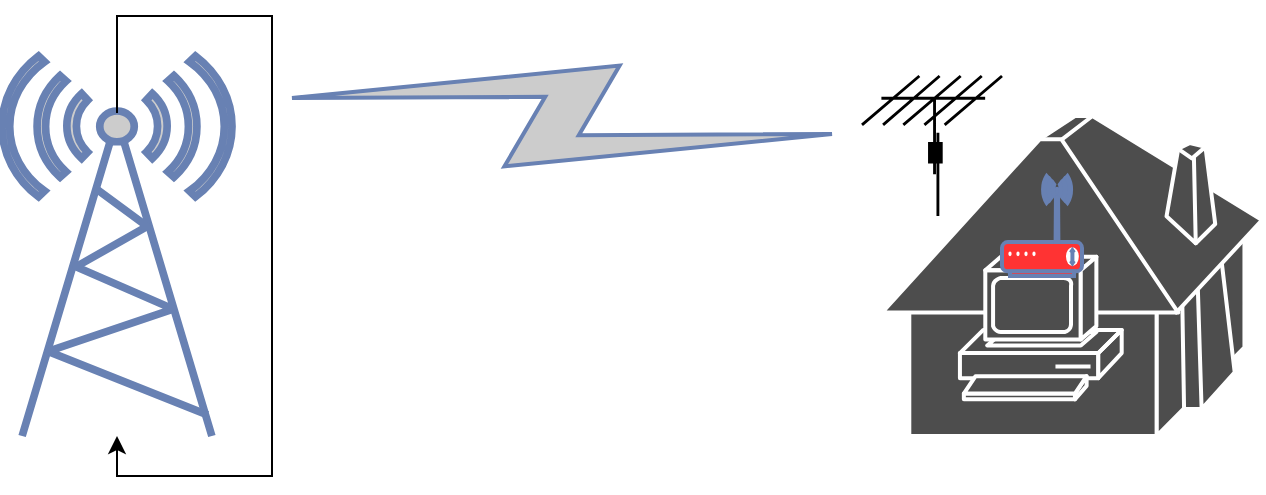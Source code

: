 <mxfile version="15.8.4" type="github">
  <diagram id="cdbsizKuEJP5LDyHANG4" name="Page-1">
    <mxGraphModel dx="930" dy="613" grid="1" gridSize="10" guides="1" tooltips="1" connect="1" arrows="1" fold="1" page="1" pageScale="1" pageWidth="1100" pageHeight="850" math="0" shadow="0">
      <root>
        <mxCell id="0" />
        <mxCell id="1" parent="0" />
        <mxCell id="aiJKPBjMmjev-Cm8D2N--1" value="" style="fontColor=#0066CC;verticalAlign=top;verticalLabelPosition=bottom;labelPosition=center;align=center;html=1;outlineConnect=0;fillColor=#CCCCCC;strokeColor=#6881B3;gradientColor=none;gradientDirection=north;strokeWidth=2;shape=mxgraph.networks.radio_tower;" vertex="1" parent="1">
          <mxGeometry x="40" y="150" width="115" height="190" as="geometry" />
        </mxCell>
        <mxCell id="aiJKPBjMmjev-Cm8D2N--2" value="" style="html=1;outlineConnect=0;fillColor=#CCCCCC;strokeColor=#6881B3;gradientColor=none;gradientDirection=north;strokeWidth=2;shape=mxgraph.networks.comm_link_edge;html=1;rounded=0;" edge="1" parent="1">
          <mxGeometry width="100" height="100" relative="1" as="geometry">
            <mxPoint x="470" y="190" as="sourcePoint" />
            <mxPoint x="170" y="170" as="targetPoint" />
            <Array as="points">
              <mxPoint x="360" y="160" />
            </Array>
          </mxGeometry>
        </mxCell>
        <mxCell id="aiJKPBjMmjev-Cm8D2N--4" style="edgeStyle=orthogonalEdgeStyle;rounded=0;orthogonalLoop=1;jettySize=auto;html=1;exitX=0.5;exitY=0.15;exitDx=0;exitDy=0;exitPerimeter=0;" edge="1" parent="1" source="aiJKPBjMmjev-Cm8D2N--1" target="aiJKPBjMmjev-Cm8D2N--1">
          <mxGeometry relative="1" as="geometry" />
        </mxCell>
        <mxCell id="aiJKPBjMmjev-Cm8D2N--5" value="" style="shape=mxgraph.cisco.buildings.telecommuter_house_pc;sketch=0;html=1;pointerEvents=1;dashed=0;fillColor=#4D4D4D;strokeColor=#ffffff;strokeWidth=2;verticalLabelPosition=bottom;verticalAlign=top;align=center;outlineConnect=0;" vertex="1" parent="1">
          <mxGeometry x="480" y="180" width="190" height="160" as="geometry" />
        </mxCell>
        <mxCell id="aiJKPBjMmjev-Cm8D2N--7" value="" style="shape=mxgraph.cisco.wireless.antenna;sketch=0;html=1;pointerEvents=1;dashed=0;fillColor=#036897;strokeColor=#ffffff;strokeWidth=2;verticalLabelPosition=bottom;verticalAlign=top;align=center;outlineConnect=0;" vertex="1" parent="1">
          <mxGeometry x="470" y="160" width="70" height="70" as="geometry" />
        </mxCell>
        <mxCell id="aiJKPBjMmjev-Cm8D2N--8" value="" style="fontColor=#0066CC;verticalAlign=top;verticalLabelPosition=bottom;labelPosition=center;align=center;html=1;outlineConnect=0;fillColor=#FF3333;strokeColor=#6881B3;gradientColor=none;gradientDirection=north;strokeWidth=2;shape=mxgraph.networks.wireless_modem;" vertex="1" parent="1">
          <mxGeometry x="540" y="210" width="40" height="50" as="geometry" />
        </mxCell>
      </root>
    </mxGraphModel>
  </diagram>
</mxfile>
